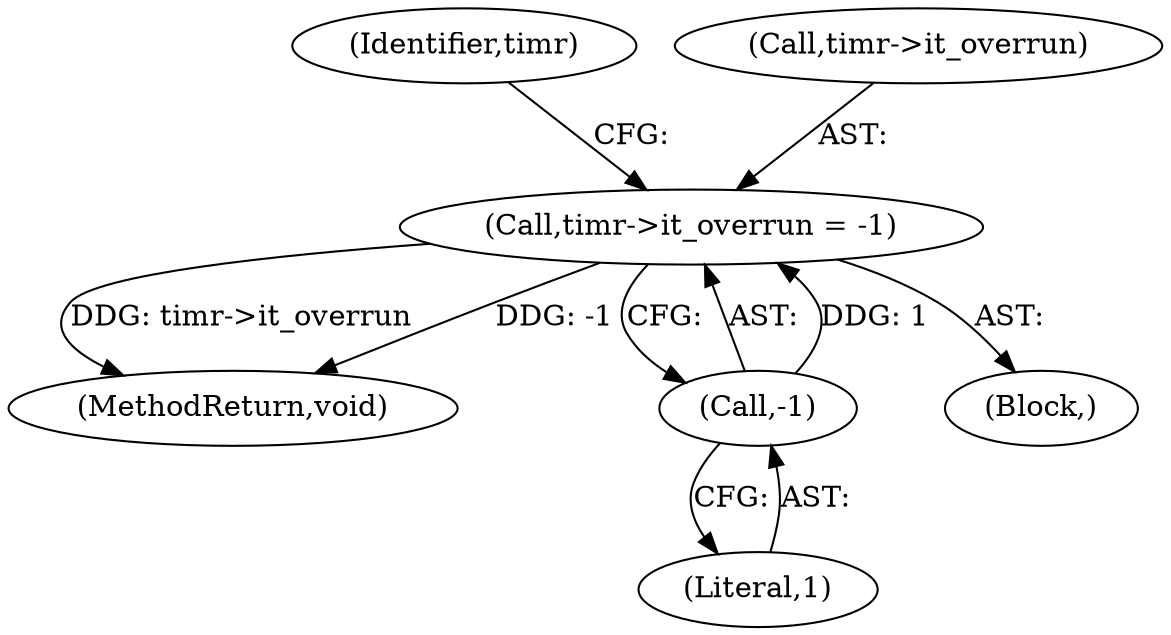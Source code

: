 digraph "0_linux_78c9c4dfbf8c04883941445a195276bb4bb92c76_5@pointer" {
"1000140" [label="(Call,timr->it_overrun = -1)"];
"1000144" [label="(Call,-1)"];
"1000144" [label="(Call,-1)"];
"1000148" [label="(Identifier,timr)"];
"1000160" [label="(MethodReturn,void)"];
"1000125" [label="(Block,)"];
"1000141" [label="(Call,timr->it_overrun)"];
"1000145" [label="(Literal,1)"];
"1000140" [label="(Call,timr->it_overrun = -1)"];
"1000140" -> "1000125"  [label="AST: "];
"1000140" -> "1000144"  [label="CFG: "];
"1000141" -> "1000140"  [label="AST: "];
"1000144" -> "1000140"  [label="AST: "];
"1000148" -> "1000140"  [label="CFG: "];
"1000140" -> "1000160"  [label="DDG: timr->it_overrun"];
"1000140" -> "1000160"  [label="DDG: -1"];
"1000144" -> "1000140"  [label="DDG: 1"];
"1000144" -> "1000145"  [label="CFG: "];
"1000145" -> "1000144"  [label="AST: "];
}
